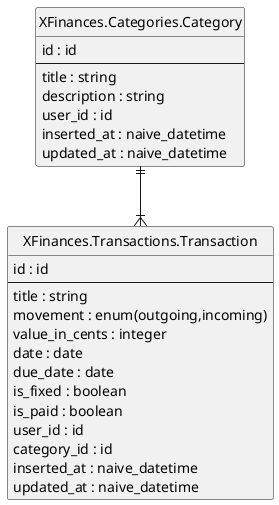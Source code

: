 @startuml

set namespaceSeparator none
hide circle
hide methods

skinparam linetype ortho
skinparam defaultFontName Roboto Mono
skinparam shadowing false


entity XFinances.Categories.Category {
  id : id
  --
  title : string
  description : string
  user_id : id
  inserted_at : naive_datetime
  updated_at : naive_datetime
}

entity XFinances.Transactions.Transaction {
  id : id
  --
  title : string
  movement : enum(outgoing,incoming)
  value_in_cents : integer
  date : date
  due_date : date
  is_fixed : boolean
  is_paid : boolean
  user_id : id
  category_id : id
  inserted_at : naive_datetime
  updated_at : naive_datetime
}

XFinances.Categories.Category ||--|{ XFinances.Transactions.Transaction
@enduml
